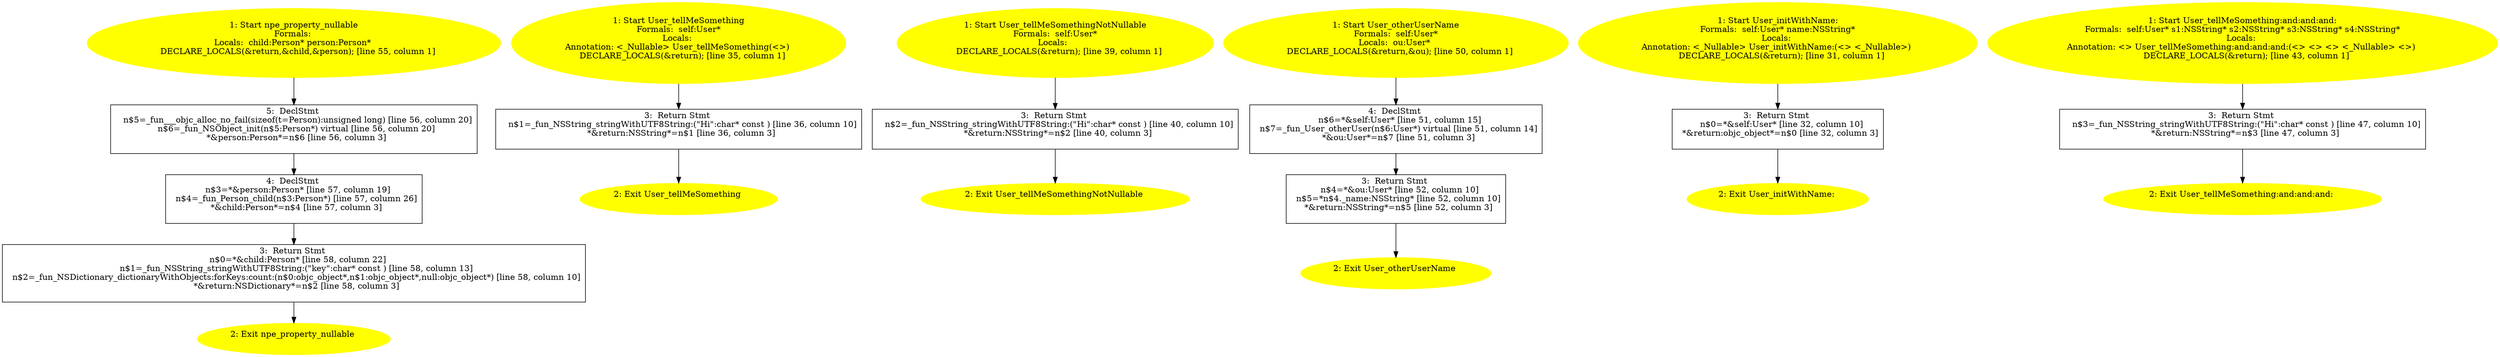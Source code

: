 /* @generated */
digraph iCFG {
"npe_property_nullable.ba4461b16b55481ab8de5124734d2bf3_1" [label="1: Start npe_property_nullable\nFormals: \nLocals:  child:Person* person:Person* \n   DECLARE_LOCALS(&return,&child,&person); [line 55, column 1]\n " color=yellow style=filled]
	

	 "npe_property_nullable.ba4461b16b55481ab8de5124734d2bf3_1" -> "npe_property_nullable.ba4461b16b55481ab8de5124734d2bf3_5" ;
"npe_property_nullable.ba4461b16b55481ab8de5124734d2bf3_2" [label="2: Exit npe_property_nullable \n  " color=yellow style=filled]
	

"npe_property_nullable.ba4461b16b55481ab8de5124734d2bf3_3" [label="3:  Return Stmt \n   n$0=*&child:Person* [line 58, column 22]\n  n$1=_fun_NSString_stringWithUTF8String:(\"key\":char* const ) [line 58, column 13]\n  n$2=_fun_NSDictionary_dictionaryWithObjects:forKeys:count:(n$0:objc_object*,n$1:objc_object*,null:objc_object*) [line 58, column 10]\n  *&return:NSDictionary*=n$2 [line 58, column 3]\n " shape="box"]
	

	 "npe_property_nullable.ba4461b16b55481ab8de5124734d2bf3_3" -> "npe_property_nullable.ba4461b16b55481ab8de5124734d2bf3_2" ;
"npe_property_nullable.ba4461b16b55481ab8de5124734d2bf3_4" [label="4:  DeclStmt \n   n$3=*&person:Person* [line 57, column 19]\n  n$4=_fun_Person_child(n$3:Person*) [line 57, column 26]\n  *&child:Person*=n$4 [line 57, column 3]\n " shape="box"]
	

	 "npe_property_nullable.ba4461b16b55481ab8de5124734d2bf3_4" -> "npe_property_nullable.ba4461b16b55481ab8de5124734d2bf3_3" ;
"npe_property_nullable.ba4461b16b55481ab8de5124734d2bf3_5" [label="5:  DeclStmt \n   n$5=_fun___objc_alloc_no_fail(sizeof(t=Person):unsigned long) [line 56, column 20]\n  n$6=_fun_NSObject_init(n$5:Person*) virtual [line 56, column 20]\n  *&person:Person*=n$6 [line 56, column 3]\n " shape="box"]
	

	 "npe_property_nullable.ba4461b16b55481ab8de5124734d2bf3_5" -> "npe_property_nullable.ba4461b16b55481ab8de5124734d2bf3_4" ;
"tellMeSomething#User#instance.5ed632cdc46e048613dbc2d7030419cf_1" [label="1: Start User_tellMeSomething\nFormals:  self:User*\nLocals: \nAnnotation: <_Nullable> User_tellMeSomething(<>) \n   DECLARE_LOCALS(&return); [line 35, column 1]\n " color=yellow style=filled]
	

	 "tellMeSomething#User#instance.5ed632cdc46e048613dbc2d7030419cf_1" -> "tellMeSomething#User#instance.5ed632cdc46e048613dbc2d7030419cf_3" ;
"tellMeSomething#User#instance.5ed632cdc46e048613dbc2d7030419cf_2" [label="2: Exit User_tellMeSomething \n  " color=yellow style=filled]
	

"tellMeSomething#User#instance.5ed632cdc46e048613dbc2d7030419cf_3" [label="3:  Return Stmt \n   n$1=_fun_NSString_stringWithUTF8String:(\"Hi\":char* const ) [line 36, column 10]\n  *&return:NSString*=n$1 [line 36, column 3]\n " shape="box"]
	

	 "tellMeSomething#User#instance.5ed632cdc46e048613dbc2d7030419cf_3" -> "tellMeSomething#User#instance.5ed632cdc46e048613dbc2d7030419cf_2" ;
"tellMeSomethingNotNullable#User#instance.245a0cd3ebd907a23c846151021de342_1" [label="1: Start User_tellMeSomethingNotNullable\nFormals:  self:User*\nLocals:  \n   DECLARE_LOCALS(&return); [line 39, column 1]\n " color=yellow style=filled]
	

	 "tellMeSomethingNotNullable#User#instance.245a0cd3ebd907a23c846151021de342_1" -> "tellMeSomethingNotNullable#User#instance.245a0cd3ebd907a23c846151021de342_3" ;
"tellMeSomethingNotNullable#User#instance.245a0cd3ebd907a23c846151021de342_2" [label="2: Exit User_tellMeSomethingNotNullable \n  " color=yellow style=filled]
	

"tellMeSomethingNotNullable#User#instance.245a0cd3ebd907a23c846151021de342_3" [label="3:  Return Stmt \n   n$2=_fun_NSString_stringWithUTF8String:(\"Hi\":char* const ) [line 40, column 10]\n  *&return:NSString*=n$2 [line 40, column 3]\n " shape="box"]
	

	 "tellMeSomethingNotNullable#User#instance.245a0cd3ebd907a23c846151021de342_3" -> "tellMeSomethingNotNullable#User#instance.245a0cd3ebd907a23c846151021de342_2" ;
"otherUserName#User#instance.7b86b8d2191be71dec320c3203056cd7_1" [label="1: Start User_otherUserName\nFormals:  self:User*\nLocals:  ou:User* \n   DECLARE_LOCALS(&return,&ou); [line 50, column 1]\n " color=yellow style=filled]
	

	 "otherUserName#User#instance.7b86b8d2191be71dec320c3203056cd7_1" -> "otherUserName#User#instance.7b86b8d2191be71dec320c3203056cd7_4" ;
"otherUserName#User#instance.7b86b8d2191be71dec320c3203056cd7_2" [label="2: Exit User_otherUserName \n  " color=yellow style=filled]
	

"otherUserName#User#instance.7b86b8d2191be71dec320c3203056cd7_3" [label="3:  Return Stmt \n   n$4=*&ou:User* [line 52, column 10]\n  n$5=*n$4._name:NSString* [line 52, column 10]\n  *&return:NSString*=n$5 [line 52, column 3]\n " shape="box"]
	

	 "otherUserName#User#instance.7b86b8d2191be71dec320c3203056cd7_3" -> "otherUserName#User#instance.7b86b8d2191be71dec320c3203056cd7_2" ;
"otherUserName#User#instance.7b86b8d2191be71dec320c3203056cd7_4" [label="4:  DeclStmt \n   n$6=*&self:User* [line 51, column 15]\n  n$7=_fun_User_otherUser(n$6:User*) virtual [line 51, column 14]\n  *&ou:User*=n$7 [line 51, column 3]\n " shape="box"]
	

	 "otherUserName#User#instance.7b86b8d2191be71dec320c3203056cd7_4" -> "otherUserName#User#instance.7b86b8d2191be71dec320c3203056cd7_3" ;
"initWithName:#User#instance.e074182198c39906ef7606c27f655686_1" [label="1: Start User_initWithName:\nFormals:  self:User* name:NSString*\nLocals: \nAnnotation: <_Nullable> User_initWithName:(<> <_Nullable>) \n   DECLARE_LOCALS(&return); [line 31, column 1]\n " color=yellow style=filled]
	

	 "initWithName:#User#instance.e074182198c39906ef7606c27f655686_1" -> "initWithName:#User#instance.e074182198c39906ef7606c27f655686_3" ;
"initWithName:#User#instance.e074182198c39906ef7606c27f655686_2" [label="2: Exit User_initWithName: \n  " color=yellow style=filled]
	

"initWithName:#User#instance.e074182198c39906ef7606c27f655686_3" [label="3:  Return Stmt \n   n$0=*&self:User* [line 32, column 10]\n  *&return:objc_object*=n$0 [line 32, column 3]\n " shape="box"]
	

	 "initWithName:#User#instance.e074182198c39906ef7606c27f655686_3" -> "initWithName:#User#instance.e074182198c39906ef7606c27f655686_2" ;
"tellMeSomething:and:and:and:#User#instance.eedc1cc1313630d342198a5528c9eaec_1" [label="1: Start User_tellMeSomething:and:and:and:\nFormals:  self:User* s1:NSString* s2:NSString* s3:NSString* s4:NSString*\nLocals: \nAnnotation: <> User_tellMeSomething:and:and:and:(<> <> <> <_Nullable> <>) \n   DECLARE_LOCALS(&return); [line 43, column 1]\n " color=yellow style=filled]
	

	 "tellMeSomething:and:and:and:#User#instance.eedc1cc1313630d342198a5528c9eaec_1" -> "tellMeSomething:and:and:and:#User#instance.eedc1cc1313630d342198a5528c9eaec_3" ;
"tellMeSomething:and:and:and:#User#instance.eedc1cc1313630d342198a5528c9eaec_2" [label="2: Exit User_tellMeSomething:and:and:and: \n  " color=yellow style=filled]
	

"tellMeSomething:and:and:and:#User#instance.eedc1cc1313630d342198a5528c9eaec_3" [label="3:  Return Stmt \n   n$3=_fun_NSString_stringWithUTF8String:(\"Hi\":char* const ) [line 47, column 10]\n  *&return:NSString*=n$3 [line 47, column 3]\n " shape="box"]
	

	 "tellMeSomething:and:and:and:#User#instance.eedc1cc1313630d342198a5528c9eaec_3" -> "tellMeSomething:and:and:and:#User#instance.eedc1cc1313630d342198a5528c9eaec_2" ;
}
